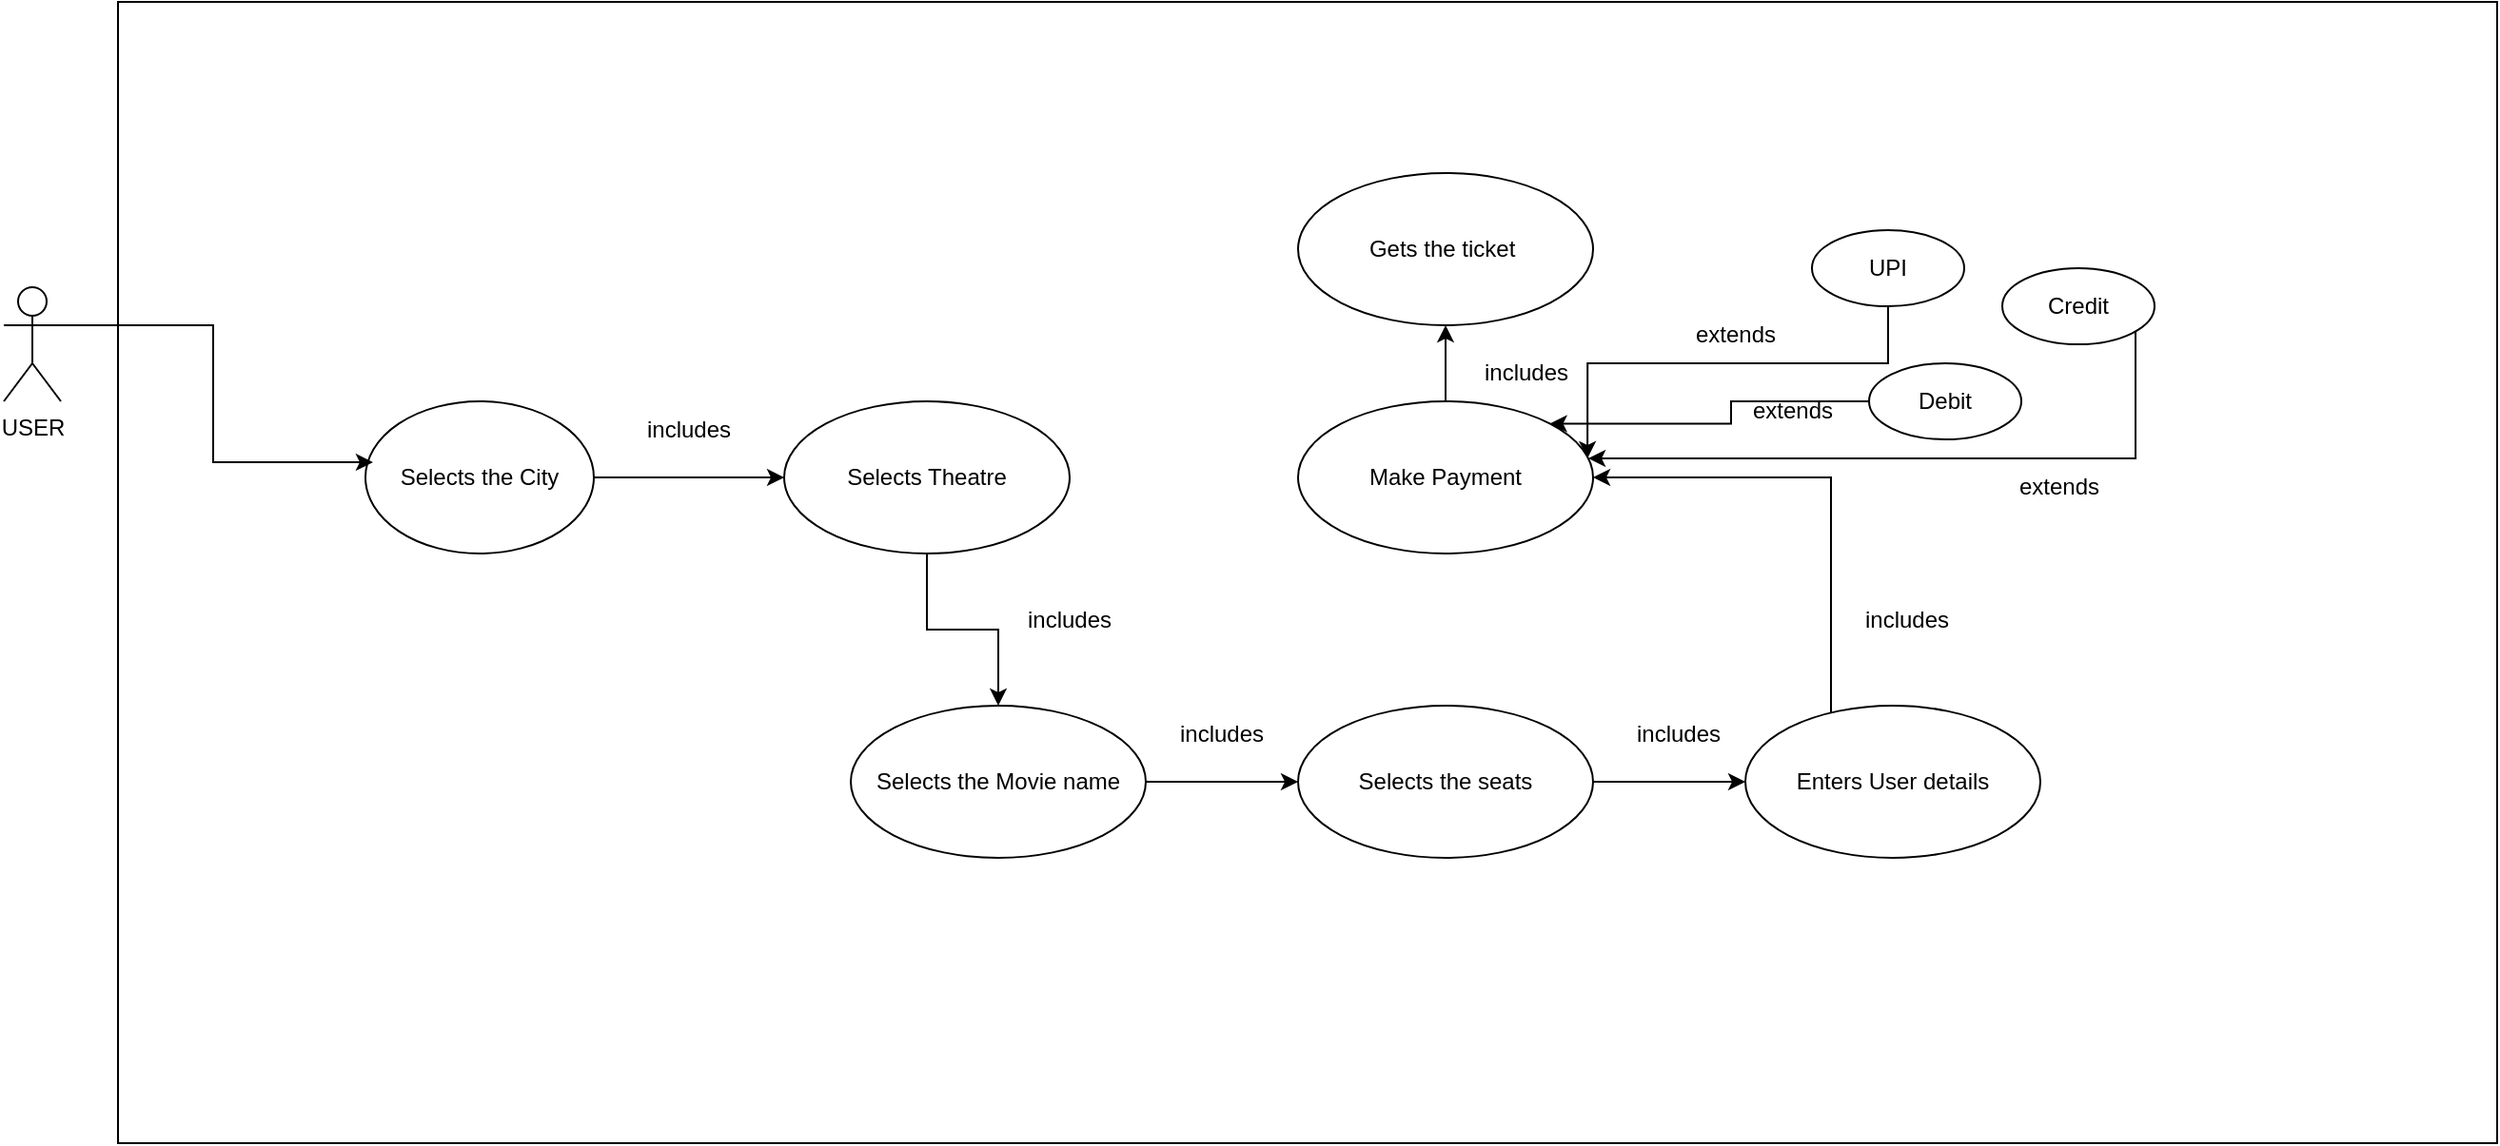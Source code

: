 <mxfile version="21.7.2" type="device">
  <diagram name="Page-1" id="929967ad-93f9-6ef4-fab6-5d389245f69c">
    <mxGraphModel dx="1434" dy="806" grid="1" gridSize="10" guides="1" tooltips="1" connect="1" arrows="1" fold="1" page="1" pageScale="1.5" pageWidth="1169" pageHeight="826" background="none" math="0" shadow="0">
      <root>
        <mxCell id="0" style=";html=1;" />
        <mxCell id="1" style=";html=1;" parent="0" />
        <mxCell id="FHSyw0mNN9q4Sl2Mrk4T-1" value="" style="rounded=0;whiteSpace=wrap;html=1;" vertex="1" parent="1">
          <mxGeometry x="450" y="30" width="1250" height="600" as="geometry" />
        </mxCell>
        <mxCell id="FHSyw0mNN9q4Sl2Mrk4T-9" value="" style="edgeStyle=orthogonalEdgeStyle;rounded=0;orthogonalLoop=1;jettySize=auto;html=1;" edge="1" parent="1" source="FHSyw0mNN9q4Sl2Mrk4T-2" target="FHSyw0mNN9q4Sl2Mrk4T-8">
          <mxGeometry relative="1" as="geometry" />
        </mxCell>
        <mxCell id="FHSyw0mNN9q4Sl2Mrk4T-2" value="Selects the City" style="ellipse;whiteSpace=wrap;html=1;" vertex="1" parent="1">
          <mxGeometry x="580" y="240" width="120" height="80" as="geometry" />
        </mxCell>
        <mxCell id="FHSyw0mNN9q4Sl2Mrk4T-7" style="edgeStyle=orthogonalEdgeStyle;rounded=0;orthogonalLoop=1;jettySize=auto;html=1;exitX=1;exitY=0.333;exitDx=0;exitDy=0;exitPerimeter=0;entryX=0.033;entryY=0.4;entryDx=0;entryDy=0;entryPerimeter=0;" edge="1" parent="1" source="FHSyw0mNN9q4Sl2Mrk4T-3" target="FHSyw0mNN9q4Sl2Mrk4T-2">
          <mxGeometry relative="1" as="geometry" />
        </mxCell>
        <mxCell id="FHSyw0mNN9q4Sl2Mrk4T-3" value="USER" style="shape=umlActor;verticalLabelPosition=bottom;verticalAlign=top;html=1;outlineConnect=0;" vertex="1" parent="1">
          <mxGeometry x="390" y="180" width="30" height="60" as="geometry" />
        </mxCell>
        <mxCell id="FHSyw0mNN9q4Sl2Mrk4T-11" value="" style="edgeStyle=orthogonalEdgeStyle;rounded=0;orthogonalLoop=1;jettySize=auto;html=1;" edge="1" parent="1" source="FHSyw0mNN9q4Sl2Mrk4T-8" target="FHSyw0mNN9q4Sl2Mrk4T-10">
          <mxGeometry relative="1" as="geometry" />
        </mxCell>
        <mxCell id="FHSyw0mNN9q4Sl2Mrk4T-8" value="Selects Theatre" style="ellipse;whiteSpace=wrap;html=1;" vertex="1" parent="1">
          <mxGeometry x="800" y="240" width="150" height="80" as="geometry" />
        </mxCell>
        <mxCell id="FHSyw0mNN9q4Sl2Mrk4T-16" value="" style="edgeStyle=orthogonalEdgeStyle;rounded=0;orthogonalLoop=1;jettySize=auto;html=1;" edge="1" parent="1" source="FHSyw0mNN9q4Sl2Mrk4T-10" target="FHSyw0mNN9q4Sl2Mrk4T-15">
          <mxGeometry relative="1" as="geometry" />
        </mxCell>
        <mxCell id="FHSyw0mNN9q4Sl2Mrk4T-10" value="Selects the Movie name" style="ellipse;whiteSpace=wrap;html=1;" vertex="1" parent="1">
          <mxGeometry x="835" y="400" width="155" height="80" as="geometry" />
        </mxCell>
        <mxCell id="FHSyw0mNN9q4Sl2Mrk4T-18" value="" style="edgeStyle=orthogonalEdgeStyle;rounded=0;orthogonalLoop=1;jettySize=auto;html=1;" edge="1" parent="1" source="FHSyw0mNN9q4Sl2Mrk4T-15" target="FHSyw0mNN9q4Sl2Mrk4T-17">
          <mxGeometry relative="1" as="geometry" />
        </mxCell>
        <mxCell id="FHSyw0mNN9q4Sl2Mrk4T-15" value="Selects the seats" style="ellipse;whiteSpace=wrap;html=1;" vertex="1" parent="1">
          <mxGeometry x="1070" y="400" width="155" height="80" as="geometry" />
        </mxCell>
        <mxCell id="FHSyw0mNN9q4Sl2Mrk4T-33" style="edgeStyle=orthogonalEdgeStyle;rounded=0;orthogonalLoop=1;jettySize=auto;html=1;" edge="1" parent="1" source="FHSyw0mNN9q4Sl2Mrk4T-17" target="FHSyw0mNN9q4Sl2Mrk4T-21">
          <mxGeometry relative="1" as="geometry">
            <Array as="points">
              <mxPoint x="1350" y="280" />
            </Array>
          </mxGeometry>
        </mxCell>
        <mxCell id="FHSyw0mNN9q4Sl2Mrk4T-17" value="Enters User details" style="ellipse;whiteSpace=wrap;html=1;" vertex="1" parent="1">
          <mxGeometry x="1305" y="400" width="155" height="80" as="geometry" />
        </mxCell>
        <mxCell id="FHSyw0mNN9q4Sl2Mrk4T-24" value="" style="edgeStyle=orthogonalEdgeStyle;rounded=0;orthogonalLoop=1;jettySize=auto;html=1;" edge="1" parent="1" source="FHSyw0mNN9q4Sl2Mrk4T-21" target="FHSyw0mNN9q4Sl2Mrk4T-23">
          <mxGeometry relative="1" as="geometry" />
        </mxCell>
        <mxCell id="FHSyw0mNN9q4Sl2Mrk4T-21" value="Make Payment" style="ellipse;whiteSpace=wrap;html=1;" vertex="1" parent="1">
          <mxGeometry x="1070" y="240" width="155" height="80" as="geometry" />
        </mxCell>
        <mxCell id="FHSyw0mNN9q4Sl2Mrk4T-23" value="Gets the ticket&amp;nbsp;" style="ellipse;whiteSpace=wrap;html=1;" vertex="1" parent="1">
          <mxGeometry x="1070" y="120" width="155" height="80" as="geometry" />
        </mxCell>
        <mxCell id="FHSyw0mNN9q4Sl2Mrk4T-25" value="includes" style="text;html=1;strokeColor=none;fillColor=none;align=center;verticalAlign=middle;whiteSpace=wrap;rounded=0;" vertex="1" parent="1">
          <mxGeometry x="720" y="240" width="60" height="30" as="geometry" />
        </mxCell>
        <mxCell id="FHSyw0mNN9q4Sl2Mrk4T-26" value="includes" style="text;html=1;strokeColor=none;fillColor=none;align=center;verticalAlign=middle;whiteSpace=wrap;rounded=0;" vertex="1" parent="1">
          <mxGeometry x="920" y="340" width="60" height="30" as="geometry" />
        </mxCell>
        <mxCell id="FHSyw0mNN9q4Sl2Mrk4T-27" value="includes" style="text;html=1;strokeColor=none;fillColor=none;align=center;verticalAlign=middle;whiteSpace=wrap;rounded=0;" vertex="1" parent="1">
          <mxGeometry x="1000" y="400" width="60" height="30" as="geometry" />
        </mxCell>
        <mxCell id="FHSyw0mNN9q4Sl2Mrk4T-28" value="includes" style="text;html=1;strokeColor=none;fillColor=none;align=center;verticalAlign=middle;whiteSpace=wrap;rounded=0;" vertex="1" parent="1">
          <mxGeometry x="1240" y="400" width="60" height="30" as="geometry" />
        </mxCell>
        <mxCell id="FHSyw0mNN9q4Sl2Mrk4T-29" value="includes" style="text;html=1;strokeColor=none;fillColor=none;align=center;verticalAlign=middle;whiteSpace=wrap;rounded=0;" vertex="1" parent="1">
          <mxGeometry x="1360" y="340" width="60" height="30" as="geometry" />
        </mxCell>
        <mxCell id="FHSyw0mNN9q4Sl2Mrk4T-31" value="includes" style="text;html=1;strokeColor=none;fillColor=none;align=center;verticalAlign=middle;whiteSpace=wrap;rounded=0;" vertex="1" parent="1">
          <mxGeometry x="1160" y="210" width="60" height="30" as="geometry" />
        </mxCell>
        <mxCell id="FHSyw0mNN9q4Sl2Mrk4T-38" style="edgeStyle=orthogonalEdgeStyle;rounded=0;orthogonalLoop=1;jettySize=auto;html=1;entryX=0.981;entryY=0.375;entryDx=0;entryDy=0;entryPerimeter=0;" edge="1" parent="1" source="FHSyw0mNN9q4Sl2Mrk4T-34" target="FHSyw0mNN9q4Sl2Mrk4T-21">
          <mxGeometry relative="1" as="geometry">
            <Array as="points">
              <mxPoint x="1380" y="220" />
              <mxPoint x="1222" y="220" />
            </Array>
          </mxGeometry>
        </mxCell>
        <mxCell id="FHSyw0mNN9q4Sl2Mrk4T-34" value="UPI" style="ellipse;whiteSpace=wrap;html=1;" vertex="1" parent="1">
          <mxGeometry x="1340" y="150" width="80" height="40" as="geometry" />
        </mxCell>
        <mxCell id="FHSyw0mNN9q4Sl2Mrk4T-40" style="edgeStyle=orthogonalEdgeStyle;rounded=0;orthogonalLoop=1;jettySize=auto;html=1;exitX=0;exitY=0.5;exitDx=0;exitDy=0;" edge="1" parent="1" source="FHSyw0mNN9q4Sl2Mrk4T-36" target="FHSyw0mNN9q4Sl2Mrk4T-21">
          <mxGeometry relative="1" as="geometry">
            <Array as="points">
              <mxPoint x="1510" y="190" />
              <mxPoint x="1510" y="270" />
            </Array>
          </mxGeometry>
        </mxCell>
        <mxCell id="FHSyw0mNN9q4Sl2Mrk4T-36" value="Credit" style="ellipse;whiteSpace=wrap;html=1;" vertex="1" parent="1">
          <mxGeometry x="1440" y="170" width="80" height="40" as="geometry" />
        </mxCell>
        <mxCell id="FHSyw0mNN9q4Sl2Mrk4T-39" style="edgeStyle=orthogonalEdgeStyle;rounded=0;orthogonalLoop=1;jettySize=auto;html=1;exitX=0;exitY=0.5;exitDx=0;exitDy=0;entryX=1;entryY=0;entryDx=0;entryDy=0;" edge="1" parent="1" source="FHSyw0mNN9q4Sl2Mrk4T-37" target="FHSyw0mNN9q4Sl2Mrk4T-21">
          <mxGeometry relative="1" as="geometry" />
        </mxCell>
        <mxCell id="FHSyw0mNN9q4Sl2Mrk4T-37" value="Debit" style="ellipse;whiteSpace=wrap;html=1;" vertex="1" parent="1">
          <mxGeometry x="1370" y="220" width="80" height="40" as="geometry" />
        </mxCell>
        <mxCell id="FHSyw0mNN9q4Sl2Mrk4T-41" value="extends" style="text;html=1;strokeColor=none;fillColor=none;align=center;verticalAlign=middle;whiteSpace=wrap;rounded=0;" vertex="1" parent="1">
          <mxGeometry x="1270" y="190" width="60" height="30" as="geometry" />
        </mxCell>
        <mxCell id="FHSyw0mNN9q4Sl2Mrk4T-42" value="extends" style="text;html=1;strokeColor=none;fillColor=none;align=center;verticalAlign=middle;whiteSpace=wrap;rounded=0;" vertex="1" parent="1">
          <mxGeometry x="1300" y="230" width="60" height="30" as="geometry" />
        </mxCell>
        <mxCell id="FHSyw0mNN9q4Sl2Mrk4T-43" value="extends" style="text;html=1;strokeColor=none;fillColor=none;align=center;verticalAlign=middle;whiteSpace=wrap;rounded=0;" vertex="1" parent="1">
          <mxGeometry x="1440" y="270" width="60" height="30" as="geometry" />
        </mxCell>
      </root>
    </mxGraphModel>
  </diagram>
</mxfile>
